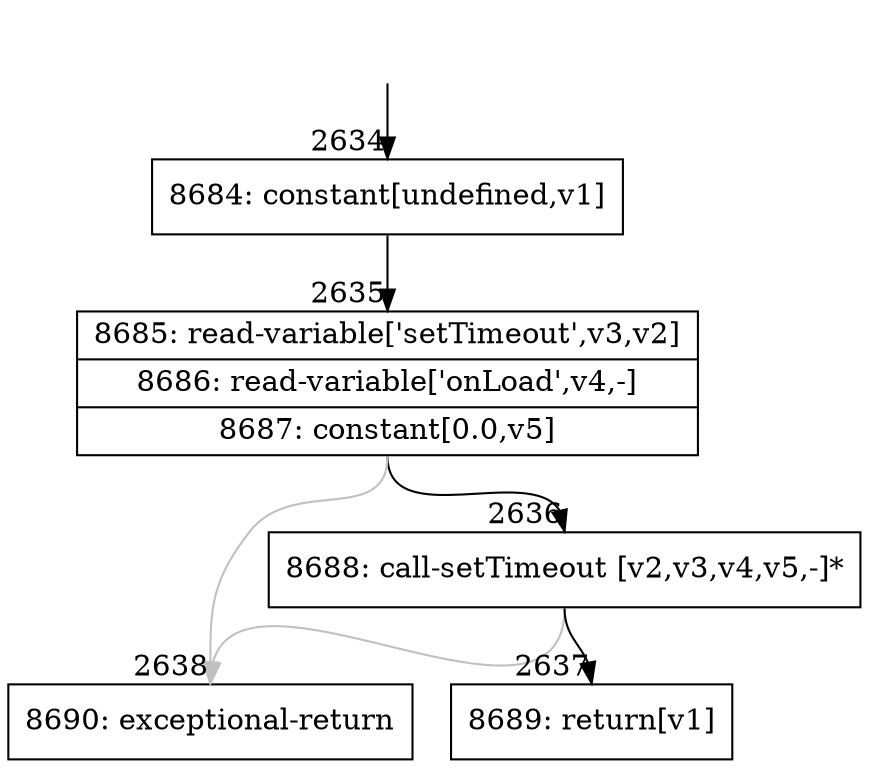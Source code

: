 digraph {
rankdir="TD"
BB_entry135[shape=none,label=""];
BB_entry135 -> BB2634 [tailport=s, headport=n, headlabel="    2634"]
BB2634 [shape=record label="{8684: constant[undefined,v1]}" ] 
BB2634 -> BB2635 [tailport=s, headport=n, headlabel="      2635"]
BB2635 [shape=record label="{8685: read-variable['setTimeout',v3,v2]|8686: read-variable['onLoad',v4,-]|8687: constant[0.0,v5]}" ] 
BB2635 -> BB2636 [tailport=s, headport=n, headlabel="      2636"]
BB2635 -> BB2638 [tailport=s, headport=n, color=gray, headlabel="      2638"]
BB2636 [shape=record label="{8688: call-setTimeout [v2,v3,v4,v5,-]*}" ] 
BB2636 -> BB2637 [tailport=s, headport=n, headlabel="      2637"]
BB2636 -> BB2638 [tailport=s, headport=n, color=gray]
BB2637 [shape=record label="{8689: return[v1]}" ] 
BB2638 [shape=record label="{8690: exceptional-return}" ] 
//#$~ 4698
}
